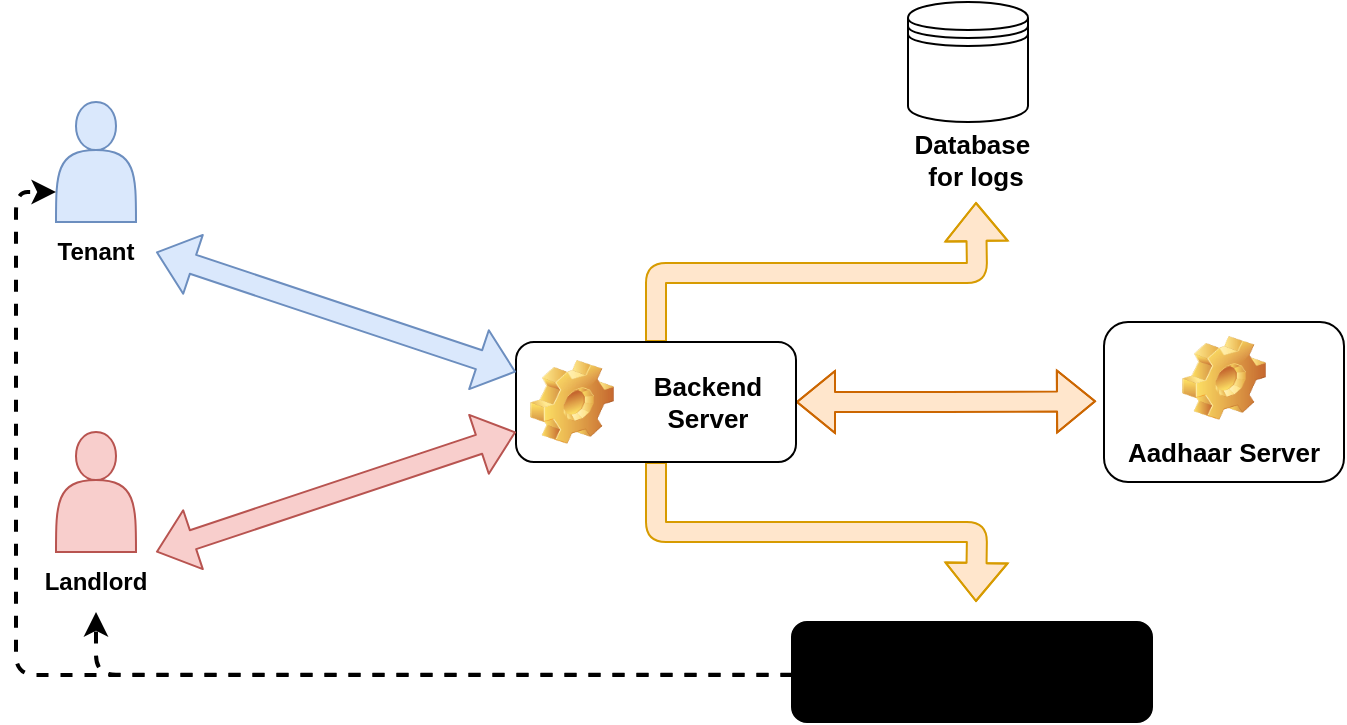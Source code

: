<mxfile version="15.5.8" type="github">
  <diagram name="Page-1" id="c7558073-3199-34d8-9f00-42111426c3f3">
    <mxGraphModel dx="1240" dy="762" grid="1" gridSize="10" guides="1" tooltips="1" connect="1" arrows="1" fold="1" page="1" pageScale="1" pageWidth="1169" pageHeight="827" background="none" math="0" shadow="0">
      <root>
        <mxCell id="0" />
        <mxCell id="1" parent="0" />
        <mxCell id="QJRBWMiN4yP4uXgoTAv8-6" value="" style="group" vertex="1" connectable="0" parent="1">
          <mxGeometry x="300" y="180" width="60" height="90" as="geometry" />
        </mxCell>
        <mxCell id="PHw_MCN1QrVX4D9Gqcd9-97" value="" style="shape=actor;whiteSpace=wrap;html=1;fillColor=#dae8fc;strokeColor=#6c8ebf;shadow=0;sketch=0;" vertex="1" parent="QJRBWMiN4yP4uXgoTAv8-6">
          <mxGeometry x="10" width="40" height="60" as="geometry" />
        </mxCell>
        <mxCell id="QJRBWMiN4yP4uXgoTAv8-5" value="&lt;b&gt;Tenant&lt;/b&gt;" style="text;html=1;strokeColor=none;fillColor=none;align=center;verticalAlign=middle;whiteSpace=wrap;rounded=0;shadow=0;sketch=0;" vertex="1" parent="QJRBWMiN4yP4uXgoTAv8-6">
          <mxGeometry y="60" width="60" height="30" as="geometry" />
        </mxCell>
        <mxCell id="QJRBWMiN4yP4uXgoTAv8-8" value="" style="group" vertex="1" connectable="0" parent="1">
          <mxGeometry x="300" y="345" width="60" height="90" as="geometry" />
        </mxCell>
        <mxCell id="QJRBWMiN4yP4uXgoTAv8-3" value="" style="shape=actor;whiteSpace=wrap;html=1;fillColor=#f8cecc;strokeColor=#b85450;" vertex="1" parent="QJRBWMiN4yP4uXgoTAv8-8">
          <mxGeometry x="10" width="40" height="60" as="geometry" />
        </mxCell>
        <mxCell id="QJRBWMiN4yP4uXgoTAv8-7" value="&lt;b&gt;Landlord&lt;/b&gt;" style="text;html=1;strokeColor=none;fillColor=none;align=center;verticalAlign=middle;whiteSpace=wrap;rounded=0;shadow=0;sketch=0;" vertex="1" parent="QJRBWMiN4yP4uXgoTAv8-8">
          <mxGeometry y="60" width="60" height="30" as="geometry" />
        </mxCell>
        <mxCell id="QJRBWMiN4yP4uXgoTAv8-22" style="edgeStyle=orthogonalEdgeStyle;shape=flexArrow;rounded=1;orthogonalLoop=1;jettySize=auto;html=1;exitX=0.5;exitY=0;exitDx=0;exitDy=0;fontSize=13;fillColor=#ffe6cc;strokeColor=#d79b00;" edge="1" parent="1" source="QJRBWMiN4yP4uXgoTAv8-9">
          <mxGeometry relative="1" as="geometry">
            <mxPoint x="770" y="230.0" as="targetPoint" />
          </mxGeometry>
        </mxCell>
        <mxCell id="QJRBWMiN4yP4uXgoTAv8-23" style="edgeStyle=orthogonalEdgeStyle;shape=flexArrow;rounded=1;orthogonalLoop=1;jettySize=auto;html=1;exitX=1;exitY=0.5;exitDx=0;exitDy=0;fontSize=13;fillColor=#ffe6cc;strokeColor=#CC6600;startArrow=block;" edge="1" parent="1" source="QJRBWMiN4yP4uXgoTAv8-9">
          <mxGeometry relative="1" as="geometry">
            <mxPoint x="830" y="329.667" as="targetPoint" />
          </mxGeometry>
        </mxCell>
        <mxCell id="QJRBWMiN4yP4uXgoTAv8-26" style="edgeStyle=orthogonalEdgeStyle;shape=flexArrow;rounded=1;orthogonalLoop=1;jettySize=auto;html=1;exitX=0.5;exitY=1;exitDx=0;exitDy=0;fontSize=13;fillColor=#ffe6cc;strokeColor=#d79b00;startArrow=none;startFill=0;" edge="1" parent="1" source="QJRBWMiN4yP4uXgoTAv8-9">
          <mxGeometry relative="1" as="geometry">
            <mxPoint x="770" y="430" as="targetPoint" />
          </mxGeometry>
        </mxCell>
        <mxCell id="QJRBWMiN4yP4uXgoTAv8-9" value="&lt;font style=&quot;font-size: 13px&quot;&gt;Backend Server&lt;/font&gt;" style="label;whiteSpace=wrap;html=1;image=img/clipart/Gear_128x128.png;shadow=0;sketch=0;gradientColor=none;align=center;" vertex="1" parent="1">
          <mxGeometry x="540" y="300" width="140" height="60" as="geometry" />
        </mxCell>
        <mxCell id="QJRBWMiN4yP4uXgoTAv8-16" value="" style="group" vertex="1" connectable="0" parent="1">
          <mxGeometry x="736" y="130" width="64" height="94" as="geometry" />
        </mxCell>
        <mxCell id="QJRBWMiN4yP4uXgoTAv8-10" value="" style="shape=datastore;whiteSpace=wrap;html=1;shadow=0;sketch=0;fontSize=13;gradientColor=none;align=center;" vertex="1" parent="QJRBWMiN4yP4uXgoTAv8-16">
          <mxGeometry width="60" height="60" as="geometry" />
        </mxCell>
        <mxCell id="QJRBWMiN4yP4uXgoTAv8-12" value="Database&amp;nbsp; for logs" style="text;html=1;strokeColor=none;fillColor=none;align=center;verticalAlign=middle;whiteSpace=wrap;rounded=0;shadow=0;sketch=0;fontSize=13;fontStyle=1" vertex="1" parent="QJRBWMiN4yP4uXgoTAv8-16">
          <mxGeometry x="4" y="64" width="60" height="30" as="geometry" />
        </mxCell>
        <mxCell id="QJRBWMiN4yP4uXgoTAv8-18" value="Aadhaar Server" style="label;whiteSpace=wrap;html=1;align=center;verticalAlign=bottom;spacingLeft=0;spacingBottom=4;imageAlign=center;imageVerticalAlign=top;image=img/clipart/Gear_128x128.png;shadow=0;sketch=0;fontSize=13;gradientColor=none;" vertex="1" parent="1">
          <mxGeometry x="834" y="290" width="120" height="80" as="geometry" />
        </mxCell>
        <mxCell id="QJRBWMiN4yP4uXgoTAv8-21" value="" style="group" vertex="1" connectable="0" parent="1">
          <mxGeometry x="678" y="440" width="180" height="50" as="geometry" />
        </mxCell>
        <mxCell id="QJRBWMiN4yP4uXgoTAv8-20" value="" style="shape=ext;double=1;rounded=1;whiteSpace=wrap;html=1;shadow=0;sketch=0;fontSize=13;gradientColor=none;align=center;labelBackgroundColor=none;fillColor=#000000;" vertex="1" parent="QJRBWMiN4yP4uXgoTAv8-21">
          <mxGeometry width="180" height="50" as="geometry" />
        </mxCell>
        <mxCell id="QJRBWMiN4yP4uXgoTAv8-19" value="" style="shape=image;verticalLabelPosition=bottom;labelBackgroundColor=#ffffff;verticalAlign=top;aspect=fixed;imageAspect=0;image=https://www.fast2sms.com/Fast2SMS-logo-red.png;" vertex="1" parent="QJRBWMiN4yP4uXgoTAv8-21">
          <mxGeometry x="12.251" y="5" width="141.05" height="42.857" as="geometry" />
        </mxCell>
        <mxCell id="QJRBWMiN4yP4uXgoTAv8-30" style="rounded=1;orthogonalLoop=1;jettySize=auto;html=1;exitX=1;exitY=0.5;exitDx=0;exitDy=0;entryX=0;entryY=0.25;entryDx=0;entryDy=0;fontSize=13;fillColor=#dae8fc;strokeColor=#6c8ebf;elbow=vertical;startArrow=classic;startFill=1;shape=flexArrow;" edge="1" parent="1" source="QJRBWMiN4yP4uXgoTAv8-5" target="QJRBWMiN4yP4uXgoTAv8-9">
          <mxGeometry relative="1" as="geometry" />
        </mxCell>
        <mxCell id="QJRBWMiN4yP4uXgoTAv8-33" style="edgeStyle=none;shape=flexArrow;rounded=1;orthogonalLoop=1;jettySize=auto;html=1;exitX=1;exitY=0;exitDx=0;exitDy=0;entryX=0;entryY=0.75;entryDx=0;entryDy=0;fontSize=13;strokeColor=#b85450;fillColor=#f8cecc;startArrow=block;" edge="1" parent="1" source="QJRBWMiN4yP4uXgoTAv8-7" target="QJRBWMiN4yP4uXgoTAv8-9">
          <mxGeometry relative="1" as="geometry" />
        </mxCell>
        <mxCell id="QJRBWMiN4yP4uXgoTAv8-35" style="edgeStyle=orthogonalEdgeStyle;rounded=1;orthogonalLoop=1;jettySize=auto;html=1;exitX=0;exitY=0.5;exitDx=0;exitDy=0;entryX=0.5;entryY=1;entryDx=0;entryDy=0;fontSize=13;strokeColor=default;fillColor=default;gradientColor=none;strokeWidth=2;dashed=1;" edge="1" parent="1" source="QJRBWMiN4yP4uXgoTAv8-19" target="QJRBWMiN4yP4uXgoTAv8-7">
          <mxGeometry relative="1" as="geometry" />
        </mxCell>
        <mxCell id="QJRBWMiN4yP4uXgoTAv8-36" style="edgeStyle=orthogonalEdgeStyle;rounded=1;orthogonalLoop=1;jettySize=auto;html=1;entryX=0;entryY=0.75;entryDx=0;entryDy=0;fontSize=13;strokeColor=default;fillColor=default;gradientColor=none;dashed=1;strokeWidth=2;" edge="1" parent="1" source="QJRBWMiN4yP4uXgoTAv8-19" target="PHw_MCN1QrVX4D9Gqcd9-97">
          <mxGeometry relative="1" as="geometry" />
        </mxCell>
      </root>
    </mxGraphModel>
  </diagram>
</mxfile>
